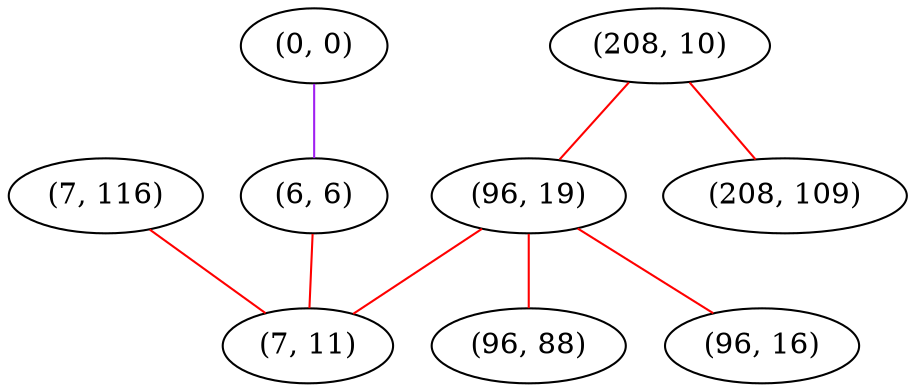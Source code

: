 graph "" {
"(7, 116)";
"(0, 0)";
"(208, 10)";
"(6, 6)";
"(96, 19)";
"(96, 88)";
"(96, 16)";
"(7, 11)";
"(208, 109)";
"(7, 116)" -- "(7, 11)"  [color=red, key=0, weight=1];
"(0, 0)" -- "(6, 6)"  [color=purple, key=0, weight=4];
"(208, 10)" -- "(96, 19)"  [color=red, key=0, weight=1];
"(208, 10)" -- "(208, 109)"  [color=red, key=0, weight=1];
"(6, 6)" -- "(7, 11)"  [color=red, key=0, weight=1];
"(96, 19)" -- "(7, 11)"  [color=red, key=0, weight=1];
"(96, 19)" -- "(96, 88)"  [color=red, key=0, weight=1];
"(96, 19)" -- "(96, 16)"  [color=red, key=0, weight=1];
}
